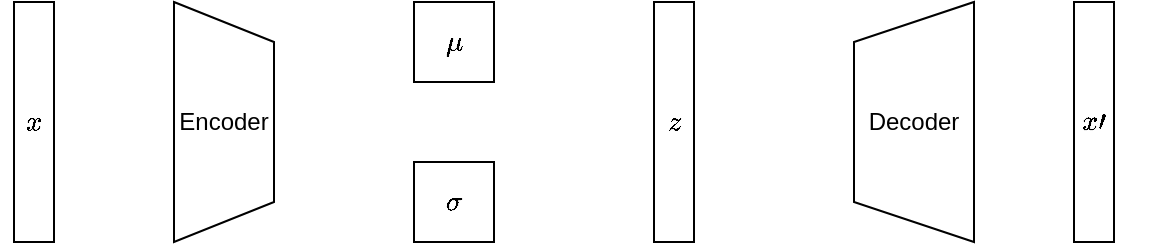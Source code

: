 <mxfile version="14.6.13" type="device"><diagram id="OJ_qq68QXw_srmPLjzjT" name="Page-1"><mxGraphModel dx="1086" dy="806" grid="1" gridSize="10" guides="1" tooltips="1" connect="1" arrows="1" fold="1" page="1" pageScale="1" pageWidth="850" pageHeight="1100" math="1" shadow="0"><root><mxCell id="0"/><mxCell id="1" parent="0"/><mxCell id="5YR8aupBPrusNx5Jibgu-2" value="$$x$$" style="rounded=0;whiteSpace=wrap;html=1;" vertex="1" parent="1"><mxGeometry x="80" y="120" width="20" height="120" as="geometry"/></mxCell><mxCell id="5YR8aupBPrusNx5Jibgu-4" value="$$\mu$$" style="rounded=0;whiteSpace=wrap;html=1;" vertex="1" parent="1"><mxGeometry x="280" y="120" width="40" height="40" as="geometry"/></mxCell><mxCell id="5YR8aupBPrusNx5Jibgu-6" value="$$\sigma$$" style="rounded=0;whiteSpace=wrap;html=1;" vertex="1" parent="1"><mxGeometry x="280" y="200" width="40" height="40" as="geometry"/></mxCell><mxCell id="5YR8aupBPrusNx5Jibgu-7" value="$$z$$" style="rounded=0;whiteSpace=wrap;html=1;" vertex="1" parent="1"><mxGeometry x="400" y="120" width="20" height="120" as="geometry"/></mxCell><mxCell id="5YR8aupBPrusNx5Jibgu-8" value="$$x\prime$$" style="rounded=0;whiteSpace=wrap;html=1;" vertex="1" parent="1"><mxGeometry x="610" y="120" width="20" height="120" as="geometry"/></mxCell><mxCell id="5YR8aupBPrusNx5Jibgu-9" value="Encoder" style="shape=trapezoid;perimeter=trapezoidPerimeter;whiteSpace=wrap;html=1;fixedSize=1;direction=south;" vertex="1" parent="1"><mxGeometry x="160" y="120" width="50" height="120" as="geometry"/></mxCell><mxCell id="5YR8aupBPrusNx5Jibgu-10" value="Decoder" style="shape=trapezoid;perimeter=trapezoidPerimeter;whiteSpace=wrap;html=1;fixedSize=1;direction=north;" vertex="1" parent="1"><mxGeometry x="500" y="120" width="60" height="120" as="geometry"/></mxCell></root></mxGraphModel></diagram></mxfile>